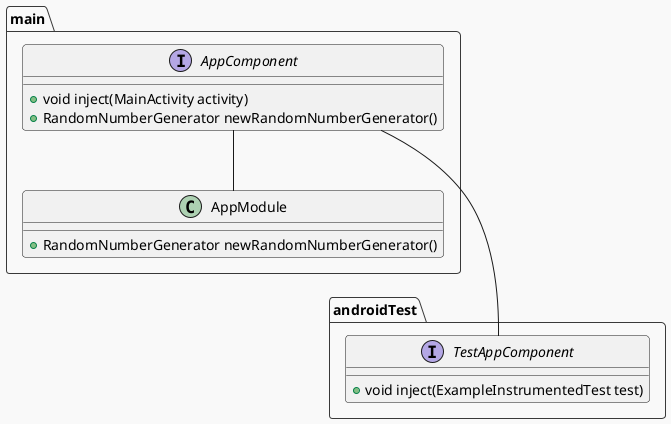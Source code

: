 @startuml main
!theme mars

package main {
    interface AppComponent {
        + void inject(MainActivity activity)
        + RandomNumberGenerator newRandomNumberGenerator()
        
    }

    class AppModule {
        + RandomNumberGenerator newRandomNumberGenerator()
    }

    AppComponent -- AppModule
}

package androidTest {
    interface TestAppComponent {
        + void inject(ExampleInstrumentedTest test)
    }

    AppComponent --- TestAppComponent
}

@enduml